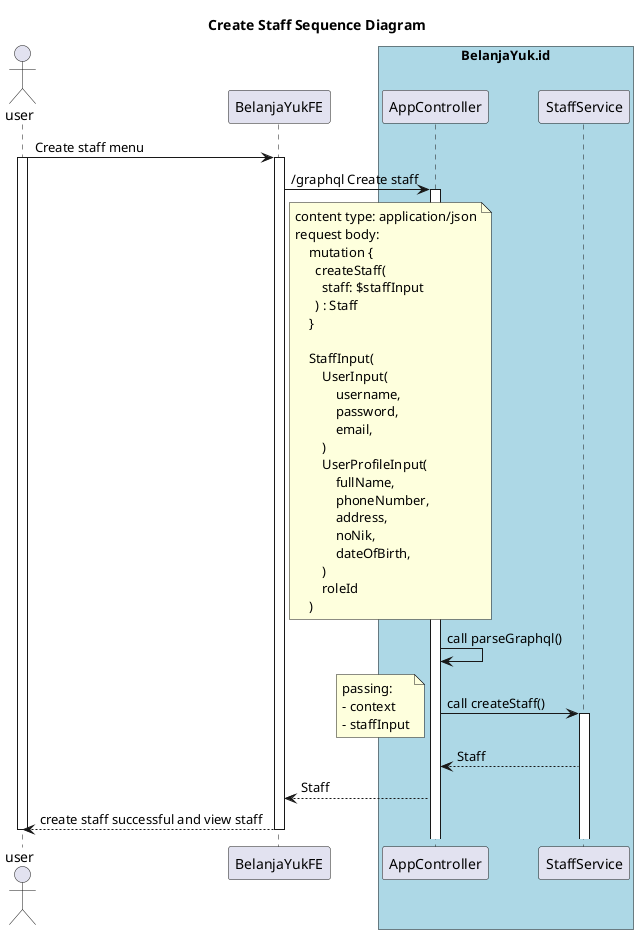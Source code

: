 @startuml
title: Create Staff Sequence Diagram
actor user
participant BelanjaYukFE
box "BelanjaYuk.id" #LightBlue
participant AppController
participant StaffService
end box

user -> BelanjaYukFE ++ : Create staff menu
activate user
BelanjaYukFE -> AppController ++ : /graphql Create staff
    note right of BelanjaYukFE
    content type: application/json
    request body:
        mutation {
          createStaff(
            staff: $staffInput
          ) : Staff
        }

        StaffInput(
            UserInput(
                username,
                password,
                email,
            )
            UserProfileInput(
                fullName,
                phoneNumber,
                address,
                noNik,
                dateOfBirth,
            )
            roleId
        )
    end note
AppController -> AppController : call parseGraphql()
AppController -> StaffService ++ : call createStaff()
    note left
    passing:
    - context
    - staffInput
    end note
StaffService --> AppController : Staff
AppController --> BelanjaYukFE : Staff
BelanjaYukFE --> user -- : create staff successful and view staff
deactivate user
@enduml